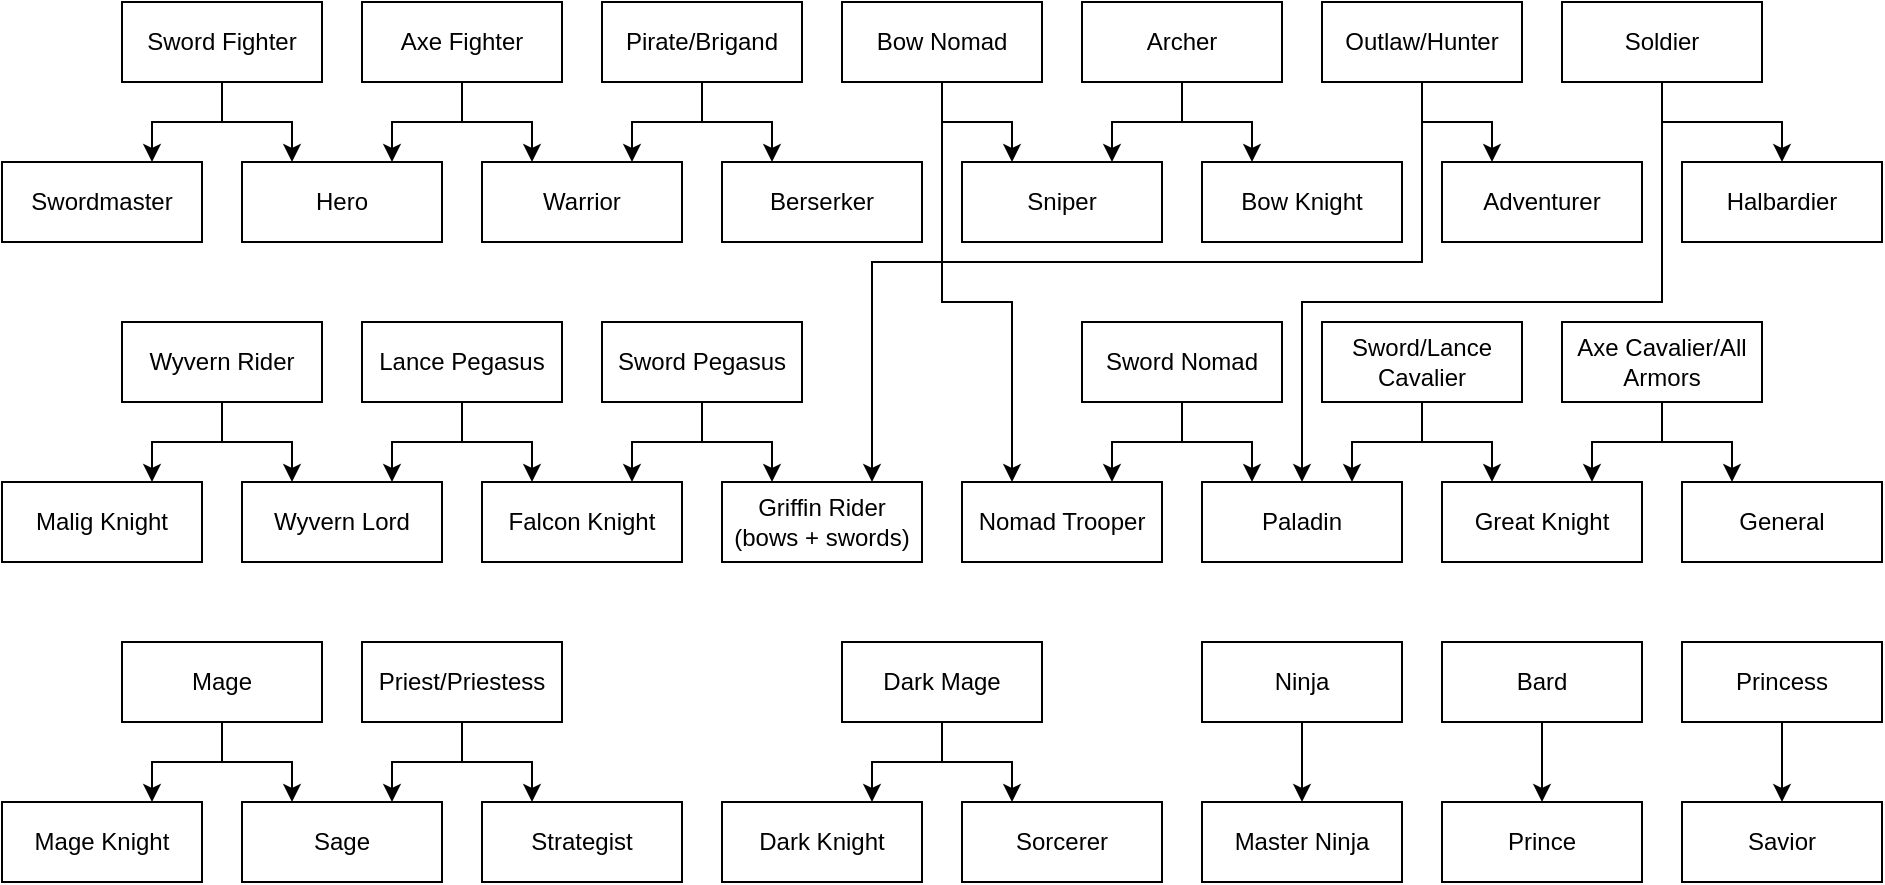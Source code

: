 <mxfile version="24.4.0" type="device">
  <diagram id="XxqG0bQk13wD3dM7bR77" name="Page-1">
    <mxGraphModel dx="1098" dy="820" grid="1" gridSize="10" guides="1" tooltips="1" connect="1" arrows="1" fold="1" page="1" pageScale="1" pageWidth="1100" pageHeight="850" math="0" shadow="0">
      <root>
        <mxCell id="0" />
        <mxCell id="1" parent="0" />
        <mxCell id="kZJEnrz8YEluNi5q1bV1-3" value="" style="edgeStyle=orthogonalEdgeStyle;rounded=0;orthogonalLoop=1;jettySize=auto;html=1;entryX=0.75;entryY=0;entryDx=0;entryDy=0;" parent="1" source="kZJEnrz8YEluNi5q1bV1-1" target="kZJEnrz8YEluNi5q1bV1-2" edge="1">
          <mxGeometry relative="1" as="geometry" />
        </mxCell>
        <mxCell id="kZJEnrz8YEluNi5q1bV1-5" style="edgeStyle=orthogonalEdgeStyle;rounded=0;orthogonalLoop=1;jettySize=auto;html=1;exitX=0.5;exitY=1;exitDx=0;exitDy=0;entryX=0.25;entryY=0;entryDx=0;entryDy=0;" parent="1" source="kZJEnrz8YEluNi5q1bV1-1" target="kZJEnrz8YEluNi5q1bV1-4" edge="1">
          <mxGeometry relative="1" as="geometry" />
        </mxCell>
        <mxCell id="kZJEnrz8YEluNi5q1bV1-1" value="Sword Fighter" style="rounded=0;whiteSpace=wrap;html=1;" parent="1" vertex="1">
          <mxGeometry x="70" y="10" width="100" height="40" as="geometry" />
        </mxCell>
        <mxCell id="kZJEnrz8YEluNi5q1bV1-2" value="Swordmaster" style="rounded=0;whiteSpace=wrap;html=1;" parent="1" vertex="1">
          <mxGeometry x="10" y="90" width="100" height="40" as="geometry" />
        </mxCell>
        <mxCell id="kZJEnrz8YEluNi5q1bV1-4" value="Hero" style="rounded=0;whiteSpace=wrap;html=1;" parent="1" vertex="1">
          <mxGeometry x="130" y="90" width="100" height="40" as="geometry" />
        </mxCell>
        <mxCell id="kZJEnrz8YEluNi5q1bV1-7" style="edgeStyle=orthogonalEdgeStyle;rounded=0;orthogonalLoop=1;jettySize=auto;html=1;exitX=0.5;exitY=1;exitDx=0;exitDy=0;entryX=0.75;entryY=0;entryDx=0;entryDy=0;" parent="1" source="kZJEnrz8YEluNi5q1bV1-6" target="kZJEnrz8YEluNi5q1bV1-4" edge="1">
          <mxGeometry relative="1" as="geometry" />
        </mxCell>
        <mxCell id="kZJEnrz8YEluNi5q1bV1-9" style="edgeStyle=orthogonalEdgeStyle;rounded=0;orthogonalLoop=1;jettySize=auto;html=1;exitX=0.5;exitY=1;exitDx=0;exitDy=0;entryX=0.25;entryY=0;entryDx=0;entryDy=0;" parent="1" source="kZJEnrz8YEluNi5q1bV1-6" target="kZJEnrz8YEluNi5q1bV1-8" edge="1">
          <mxGeometry relative="1" as="geometry" />
        </mxCell>
        <mxCell id="kZJEnrz8YEluNi5q1bV1-6" value="Axe Fighter" style="rounded=0;whiteSpace=wrap;html=1;" parent="1" vertex="1">
          <mxGeometry x="190" y="10" width="100" height="40" as="geometry" />
        </mxCell>
        <mxCell id="kZJEnrz8YEluNi5q1bV1-8" value="Warrior" style="rounded=0;whiteSpace=wrap;html=1;" parent="1" vertex="1">
          <mxGeometry x="250" y="90" width="100" height="40" as="geometry" />
        </mxCell>
        <mxCell id="kZJEnrz8YEluNi5q1bV1-11" style="edgeStyle=orthogonalEdgeStyle;rounded=0;orthogonalLoop=1;jettySize=auto;html=1;entryX=0.75;entryY=0;entryDx=0;entryDy=0;" parent="1" source="kZJEnrz8YEluNi5q1bV1-10" target="kZJEnrz8YEluNi5q1bV1-8" edge="1">
          <mxGeometry relative="1" as="geometry" />
        </mxCell>
        <mxCell id="kZJEnrz8YEluNi5q1bV1-13" style="edgeStyle=orthogonalEdgeStyle;rounded=0;orthogonalLoop=1;jettySize=auto;html=1;exitX=0.5;exitY=1;exitDx=0;exitDy=0;entryX=0.25;entryY=0;entryDx=0;entryDy=0;" parent="1" source="kZJEnrz8YEluNi5q1bV1-10" target="kZJEnrz8YEluNi5q1bV1-12" edge="1">
          <mxGeometry relative="1" as="geometry" />
        </mxCell>
        <mxCell id="kZJEnrz8YEluNi5q1bV1-10" value="Pirate/Brigand" style="rounded=0;whiteSpace=wrap;html=1;" parent="1" vertex="1">
          <mxGeometry x="310" y="10" width="100" height="40" as="geometry" />
        </mxCell>
        <mxCell id="kZJEnrz8YEluNi5q1bV1-12" value="Berserker" style="rounded=0;whiteSpace=wrap;html=1;" parent="1" vertex="1">
          <mxGeometry x="370" y="90" width="100" height="40" as="geometry" />
        </mxCell>
        <mxCell id="kZJEnrz8YEluNi5q1bV1-28" value="" style="edgeStyle=orthogonalEdgeStyle;rounded=0;orthogonalLoop=1;jettySize=auto;html=1;entryX=0.75;entryY=0;entryDx=0;entryDy=0;" parent="1" source="kZJEnrz8YEluNi5q1bV1-30" target="kZJEnrz8YEluNi5q1bV1-31" edge="1">
          <mxGeometry relative="1" as="geometry" />
        </mxCell>
        <mxCell id="kZJEnrz8YEluNi5q1bV1-29" style="edgeStyle=orthogonalEdgeStyle;rounded=0;orthogonalLoop=1;jettySize=auto;html=1;exitX=0.5;exitY=1;exitDx=0;exitDy=0;entryX=0.25;entryY=0;entryDx=0;entryDy=0;" parent="1" source="kZJEnrz8YEluNi5q1bV1-30" target="kZJEnrz8YEluNi5q1bV1-32" edge="1">
          <mxGeometry relative="1" as="geometry" />
        </mxCell>
        <mxCell id="kZJEnrz8YEluNi5q1bV1-30" value="Archer" style="rounded=0;whiteSpace=wrap;html=1;" parent="1" vertex="1">
          <mxGeometry x="550" y="10" width="100" height="40" as="geometry" />
        </mxCell>
        <mxCell id="kZJEnrz8YEluNi5q1bV1-31" value="Sniper" style="rounded=0;whiteSpace=wrap;html=1;" parent="1" vertex="1">
          <mxGeometry x="490" y="90" width="100" height="40" as="geometry" />
        </mxCell>
        <mxCell id="kZJEnrz8YEluNi5q1bV1-32" value="Bow Knight" style="rounded=0;whiteSpace=wrap;html=1;" parent="1" vertex="1">
          <mxGeometry x="610" y="90" width="100" height="40" as="geometry" />
        </mxCell>
        <mxCell id="kZJEnrz8YEluNi5q1bV1-34" style="edgeStyle=orthogonalEdgeStyle;rounded=0;orthogonalLoop=1;jettySize=auto;html=1;exitX=0.5;exitY=1;exitDx=0;exitDy=0;entryX=0.25;entryY=0;entryDx=0;entryDy=0;" parent="1" source="kZJEnrz8YEluNi5q1bV1-35" target="kZJEnrz8YEluNi5q1bV1-36" edge="1">
          <mxGeometry relative="1" as="geometry">
            <mxPoint x="755" y="120" as="targetPoint" />
          </mxGeometry>
        </mxCell>
        <mxCell id="hzCM02bEtrWuwb_C7kWd-1" style="edgeStyle=orthogonalEdgeStyle;rounded=0;orthogonalLoop=1;jettySize=auto;html=1;exitX=0.5;exitY=1;exitDx=0;exitDy=0;entryX=0.75;entryY=0;entryDx=0;entryDy=0;" edge="1" parent="1" source="kZJEnrz8YEluNi5q1bV1-35" target="kZJEnrz8YEluNi5q1bV1-39">
          <mxGeometry relative="1" as="geometry">
            <Array as="points">
              <mxPoint x="720" y="140" />
              <mxPoint x="445" y="140" />
            </Array>
          </mxGeometry>
        </mxCell>
        <mxCell id="kZJEnrz8YEluNi5q1bV1-35" value="Outlaw/Hunter" style="rounded=0;whiteSpace=wrap;html=1;" parent="1" vertex="1">
          <mxGeometry x="670" y="10" width="100" height="40" as="geometry" />
        </mxCell>
        <mxCell id="kZJEnrz8YEluNi5q1bV1-36" value="Adventurer" style="rounded=0;whiteSpace=wrap;html=1;" parent="1" vertex="1">
          <mxGeometry x="730" y="90" width="100" height="40" as="geometry" />
        </mxCell>
        <mxCell id="kZJEnrz8YEluNi5q1bV1-55" style="edgeStyle=orthogonalEdgeStyle;rounded=0;orthogonalLoop=1;jettySize=auto;html=1;exitX=0.5;exitY=1;exitDx=0;exitDy=0;entryX=0.25;entryY=0;entryDx=0;entryDy=0;" parent="1" source="kZJEnrz8YEluNi5q1bV1-37" target="kZJEnrz8YEluNi5q1bV1-40" edge="1">
          <mxGeometry relative="1" as="geometry">
            <Array as="points">
              <mxPoint x="480" y="160" />
              <mxPoint x="515" y="160" />
            </Array>
          </mxGeometry>
        </mxCell>
        <mxCell id="kZJEnrz8YEluNi5q1bV1-120" style="edgeStyle=orthogonalEdgeStyle;rounded=0;orthogonalLoop=1;jettySize=auto;html=1;exitX=0.5;exitY=1;exitDx=0;exitDy=0;entryX=0.25;entryY=0;entryDx=0;entryDy=0;" parent="1" source="kZJEnrz8YEluNi5q1bV1-37" target="kZJEnrz8YEluNi5q1bV1-31" edge="1">
          <mxGeometry relative="1" as="geometry" />
        </mxCell>
        <mxCell id="kZJEnrz8YEluNi5q1bV1-37" value="Bow Nomad" style="rounded=0;whiteSpace=wrap;html=1;" parent="1" vertex="1">
          <mxGeometry x="430" y="10" width="100" height="40" as="geometry" />
        </mxCell>
        <mxCell id="kZJEnrz8YEluNi5q1bV1-39" value="Griffin Rider (bows + swords)" style="rounded=0;whiteSpace=wrap;html=1;" parent="1" vertex="1">
          <mxGeometry x="370" y="250" width="100" height="40" as="geometry" />
        </mxCell>
        <mxCell id="kZJEnrz8YEluNi5q1bV1-40" value="Nomad Trooper" style="rounded=0;whiteSpace=wrap;html=1;" parent="1" vertex="1">
          <mxGeometry x="490" y="250" width="100" height="40" as="geometry" />
        </mxCell>
        <mxCell id="kZJEnrz8YEluNi5q1bV1-43" style="edgeStyle=orthogonalEdgeStyle;rounded=0;orthogonalLoop=1;jettySize=auto;html=1;entryX=0.75;entryY=0;entryDx=0;entryDy=0;" parent="1" source="kZJEnrz8YEluNi5q1bV1-42" target="kZJEnrz8YEluNi5q1bV1-40" edge="1">
          <mxGeometry relative="1" as="geometry" />
        </mxCell>
        <mxCell id="kZJEnrz8YEluNi5q1bV1-44" style="edgeStyle=orthogonalEdgeStyle;rounded=0;orthogonalLoop=1;jettySize=auto;html=1;entryX=0.25;entryY=0;entryDx=0;entryDy=0;" parent="1" source="kZJEnrz8YEluNi5q1bV1-42" target="kZJEnrz8YEluNi5q1bV1-45" edge="1">
          <mxGeometry relative="1" as="geometry">
            <mxPoint x="625" y="260" as="targetPoint" />
          </mxGeometry>
        </mxCell>
        <mxCell id="kZJEnrz8YEluNi5q1bV1-42" value="Sword Nomad" style="rounded=0;whiteSpace=wrap;html=1;" parent="1" vertex="1">
          <mxGeometry x="550" y="170" width="100" height="40" as="geometry" />
        </mxCell>
        <mxCell id="kZJEnrz8YEluNi5q1bV1-45" value="Paladin" style="rounded=0;whiteSpace=wrap;html=1;" parent="1" vertex="1">
          <mxGeometry x="610" y="250" width="100" height="40" as="geometry" />
        </mxCell>
        <mxCell id="kZJEnrz8YEluNi5q1bV1-54" value="Falcon Knight" style="rounded=0;whiteSpace=wrap;html=1;" parent="1" vertex="1">
          <mxGeometry x="250" y="250" width="100" height="40" as="geometry" />
        </mxCell>
        <mxCell id="kZJEnrz8YEluNi5q1bV1-57" style="edgeStyle=orthogonalEdgeStyle;rounded=0;orthogonalLoop=1;jettySize=auto;html=1;exitX=0.5;exitY=1;exitDx=0;exitDy=0;entryX=0.75;entryY=0;entryDx=0;entryDy=0;" parent="1" source="kZJEnrz8YEluNi5q1bV1-56" target="kZJEnrz8YEluNi5q1bV1-45" edge="1">
          <mxGeometry relative="1" as="geometry" />
        </mxCell>
        <mxCell id="kZJEnrz8YEluNi5q1bV1-61" style="edgeStyle=orthogonalEdgeStyle;rounded=0;orthogonalLoop=1;jettySize=auto;html=1;exitX=0.5;exitY=1;exitDx=0;exitDy=0;entryX=0.25;entryY=0;entryDx=0;entryDy=0;" parent="1" source="kZJEnrz8YEluNi5q1bV1-56" target="kZJEnrz8YEluNi5q1bV1-59" edge="1">
          <mxGeometry relative="1" as="geometry" />
        </mxCell>
        <mxCell id="kZJEnrz8YEluNi5q1bV1-56" value="Sword/Lance Cavalier" style="rounded=0;whiteSpace=wrap;html=1;" parent="1" vertex="1">
          <mxGeometry x="670" y="170" width="100" height="40" as="geometry" />
        </mxCell>
        <mxCell id="kZJEnrz8YEluNi5q1bV1-62" style="edgeStyle=orthogonalEdgeStyle;rounded=0;orthogonalLoop=1;jettySize=auto;html=1;entryX=0.75;entryY=0;entryDx=0;entryDy=0;" parent="1" source="kZJEnrz8YEluNi5q1bV1-58" target="kZJEnrz8YEluNi5q1bV1-59" edge="1">
          <mxGeometry relative="1" as="geometry" />
        </mxCell>
        <mxCell id="kZJEnrz8YEluNi5q1bV1-65" style="edgeStyle=orthogonalEdgeStyle;rounded=0;orthogonalLoop=1;jettySize=auto;html=1;exitX=0.5;exitY=1;exitDx=0;exitDy=0;entryX=0.25;entryY=0;entryDx=0;entryDy=0;" parent="1" source="kZJEnrz8YEluNi5q1bV1-58" target="kZJEnrz8YEluNi5q1bV1-64" edge="1">
          <mxGeometry relative="1" as="geometry" />
        </mxCell>
        <mxCell id="kZJEnrz8YEluNi5q1bV1-58" value="Axe Cavalier/All Armors" style="rounded=0;whiteSpace=wrap;html=1;" parent="1" vertex="1">
          <mxGeometry x="790" y="170" width="100" height="40" as="geometry" />
        </mxCell>
        <mxCell id="kZJEnrz8YEluNi5q1bV1-59" value="Great Knight" style="rounded=0;whiteSpace=wrap;html=1;" parent="1" vertex="1">
          <mxGeometry x="730" y="250" width="100" height="40" as="geometry" />
        </mxCell>
        <mxCell id="kZJEnrz8YEluNi5q1bV1-64" value="General" style="rounded=0;whiteSpace=wrap;html=1;" parent="1" vertex="1">
          <mxGeometry x="850" y="250" width="100" height="40" as="geometry" />
        </mxCell>
        <mxCell id="kZJEnrz8YEluNi5q1bV1-112" style="edgeStyle=orthogonalEdgeStyle;rounded=0;orthogonalLoop=1;jettySize=auto;html=1;exitX=0.5;exitY=1;exitDx=0;exitDy=0;entryX=0.75;entryY=0;entryDx=0;entryDy=0;" parent="1" source="kZJEnrz8YEluNi5q1bV1-67" target="kZJEnrz8YEluNi5q1bV1-54" edge="1">
          <mxGeometry relative="1" as="geometry" />
        </mxCell>
        <mxCell id="kZJEnrz8YEluNi5q1bV1-113" style="edgeStyle=orthogonalEdgeStyle;rounded=0;orthogonalLoop=1;jettySize=auto;html=1;exitX=0.5;exitY=1;exitDx=0;exitDy=0;entryX=0.25;entryY=0;entryDx=0;entryDy=0;" parent="1" source="kZJEnrz8YEluNi5q1bV1-67" target="kZJEnrz8YEluNi5q1bV1-39" edge="1">
          <mxGeometry relative="1" as="geometry" />
        </mxCell>
        <mxCell id="kZJEnrz8YEluNi5q1bV1-67" value="Sword Pegasus" style="rounded=0;whiteSpace=wrap;html=1;" parent="1" vertex="1">
          <mxGeometry x="310" y="170" width="100" height="40" as="geometry" />
        </mxCell>
        <mxCell id="kZJEnrz8YEluNi5q1bV1-70" value="Wyvern Lord" style="rounded=0;whiteSpace=wrap;html=1;" parent="1" vertex="1">
          <mxGeometry x="130" y="250" width="100" height="40" as="geometry" />
        </mxCell>
        <mxCell id="kZJEnrz8YEluNi5q1bV1-73" style="edgeStyle=orthogonalEdgeStyle;rounded=0;orthogonalLoop=1;jettySize=auto;html=1;entryX=0.25;entryY=0;entryDx=0;entryDy=0;" parent="1" source="kZJEnrz8YEluNi5q1bV1-72" target="kZJEnrz8YEluNi5q1bV1-70" edge="1">
          <mxGeometry relative="1" as="geometry">
            <Array as="points">
              <mxPoint x="120" y="230" />
              <mxPoint x="155" y="230" />
            </Array>
          </mxGeometry>
        </mxCell>
        <mxCell id="kZJEnrz8YEluNi5q1bV1-75" style="edgeStyle=orthogonalEdgeStyle;rounded=0;orthogonalLoop=1;jettySize=auto;html=1;exitX=0.5;exitY=1;exitDx=0;exitDy=0;entryX=0.75;entryY=0;entryDx=0;entryDy=0;" parent="1" source="kZJEnrz8YEluNi5q1bV1-72" target="kZJEnrz8YEluNi5q1bV1-74" edge="1">
          <mxGeometry relative="1" as="geometry" />
        </mxCell>
        <mxCell id="kZJEnrz8YEluNi5q1bV1-72" value="Wyvern Rider" style="rounded=0;whiteSpace=wrap;html=1;" parent="1" vertex="1">
          <mxGeometry x="70" y="170" width="100" height="40" as="geometry" />
        </mxCell>
        <mxCell id="kZJEnrz8YEluNi5q1bV1-74" value="Malig Knight" style="rounded=0;whiteSpace=wrap;html=1;" parent="1" vertex="1">
          <mxGeometry x="10" y="250" width="100" height="40" as="geometry" />
        </mxCell>
        <mxCell id="kZJEnrz8YEluNi5q1bV1-82" style="edgeStyle=orthogonalEdgeStyle;rounded=0;orthogonalLoop=1;jettySize=auto;html=1;exitX=0.5;exitY=1;exitDx=0;exitDy=0;entryX=0.75;entryY=0;entryDx=0;entryDy=0;" parent="1" source="kZJEnrz8YEluNi5q1bV1-76" target="kZJEnrz8YEluNi5q1bV1-79" edge="1">
          <mxGeometry relative="1" as="geometry" />
        </mxCell>
        <mxCell id="kZJEnrz8YEluNi5q1bV1-83" style="edgeStyle=orthogonalEdgeStyle;rounded=0;orthogonalLoop=1;jettySize=auto;html=1;exitX=0.5;exitY=1;exitDx=0;exitDy=0;entryX=0.25;entryY=0;entryDx=0;entryDy=0;" parent="1" source="kZJEnrz8YEluNi5q1bV1-76" target="kZJEnrz8YEluNi5q1bV1-80" edge="1">
          <mxGeometry relative="1" as="geometry" />
        </mxCell>
        <mxCell id="kZJEnrz8YEluNi5q1bV1-76" value="Mage" style="rounded=0;whiteSpace=wrap;html=1;" parent="1" vertex="1">
          <mxGeometry x="70" y="330" width="100" height="40" as="geometry" />
        </mxCell>
        <mxCell id="kZJEnrz8YEluNi5q1bV1-84" style="edgeStyle=orthogonalEdgeStyle;rounded=0;orthogonalLoop=1;jettySize=auto;html=1;exitX=0.5;exitY=1;exitDx=0;exitDy=0;entryX=0.75;entryY=0;entryDx=0;entryDy=0;" parent="1" source="kZJEnrz8YEluNi5q1bV1-77" target="kZJEnrz8YEluNi5q1bV1-80" edge="1">
          <mxGeometry relative="1" as="geometry" />
        </mxCell>
        <mxCell id="kZJEnrz8YEluNi5q1bV1-86" style="edgeStyle=orthogonalEdgeStyle;rounded=0;orthogonalLoop=1;jettySize=auto;html=1;exitX=0.5;exitY=1;exitDx=0;exitDy=0;entryX=0.25;entryY=0;entryDx=0;entryDy=0;" parent="1" source="kZJEnrz8YEluNi5q1bV1-77" target="kZJEnrz8YEluNi5q1bV1-85" edge="1">
          <mxGeometry relative="1" as="geometry" />
        </mxCell>
        <mxCell id="kZJEnrz8YEluNi5q1bV1-77" value="Priest/Priestess" style="rounded=0;whiteSpace=wrap;html=1;" parent="1" vertex="1">
          <mxGeometry x="190" y="330" width="100" height="40" as="geometry" />
        </mxCell>
        <mxCell id="kZJEnrz8YEluNi5q1bV1-79" value="Mage Knight" style="rounded=0;whiteSpace=wrap;html=1;" parent="1" vertex="1">
          <mxGeometry x="10" y="410" width="100" height="40" as="geometry" />
        </mxCell>
        <mxCell id="kZJEnrz8YEluNi5q1bV1-80" value="Sage" style="rounded=0;whiteSpace=wrap;html=1;" parent="1" vertex="1">
          <mxGeometry x="130" y="410" width="100" height="40" as="geometry" />
        </mxCell>
        <mxCell id="kZJEnrz8YEluNi5q1bV1-85" value="Strategist" style="rounded=0;whiteSpace=wrap;html=1;" parent="1" vertex="1">
          <mxGeometry x="250" y="410" width="100" height="40" as="geometry" />
        </mxCell>
        <mxCell id="kZJEnrz8YEluNi5q1bV1-90" style="edgeStyle=orthogonalEdgeStyle;rounded=0;orthogonalLoop=1;jettySize=auto;html=1;entryX=0.75;entryY=0;entryDx=0;entryDy=0;" parent="1" source="kZJEnrz8YEluNi5q1bV1-87" target="kZJEnrz8YEluNi5q1bV1-88" edge="1">
          <mxGeometry relative="1" as="geometry" />
        </mxCell>
        <mxCell id="kZJEnrz8YEluNi5q1bV1-91" style="edgeStyle=orthogonalEdgeStyle;rounded=0;orthogonalLoop=1;jettySize=auto;html=1;exitX=0.5;exitY=1;exitDx=0;exitDy=0;entryX=0.25;entryY=0;entryDx=0;entryDy=0;" parent="1" source="kZJEnrz8YEluNi5q1bV1-87" target="kZJEnrz8YEluNi5q1bV1-89" edge="1">
          <mxGeometry relative="1" as="geometry" />
        </mxCell>
        <mxCell id="kZJEnrz8YEluNi5q1bV1-87" value="Dark Mage" style="rounded=0;whiteSpace=wrap;html=1;" parent="1" vertex="1">
          <mxGeometry x="430" y="330" width="100" height="40" as="geometry" />
        </mxCell>
        <mxCell id="kZJEnrz8YEluNi5q1bV1-88" value="Dark Knight" style="rounded=0;whiteSpace=wrap;html=1;" parent="1" vertex="1">
          <mxGeometry x="370" y="410" width="100" height="40" as="geometry" />
        </mxCell>
        <mxCell id="kZJEnrz8YEluNi5q1bV1-89" value="Sorcerer" style="rounded=0;whiteSpace=wrap;html=1;" parent="1" vertex="1">
          <mxGeometry x="490" y="410" width="100" height="40" as="geometry" />
        </mxCell>
        <mxCell id="kZJEnrz8YEluNi5q1bV1-95" style="edgeStyle=orthogonalEdgeStyle;rounded=0;orthogonalLoop=1;jettySize=auto;html=1;exitX=0.5;exitY=1;exitDx=0;exitDy=0;" parent="1" source="kZJEnrz8YEluNi5q1bV1-93" target="kZJEnrz8YEluNi5q1bV1-94" edge="1">
          <mxGeometry relative="1" as="geometry" />
        </mxCell>
        <mxCell id="kZJEnrz8YEluNi5q1bV1-93" value="Ninja" style="rounded=0;whiteSpace=wrap;html=1;" parent="1" vertex="1">
          <mxGeometry x="610" y="330" width="100" height="40" as="geometry" />
        </mxCell>
        <mxCell id="kZJEnrz8YEluNi5q1bV1-94" value="Master Ninja" style="rounded=0;whiteSpace=wrap;html=1;" parent="1" vertex="1">
          <mxGeometry x="610" y="410" width="100" height="40" as="geometry" />
        </mxCell>
        <mxCell id="kZJEnrz8YEluNi5q1bV1-98" style="edgeStyle=orthogonalEdgeStyle;rounded=0;orthogonalLoop=1;jettySize=auto;html=1;exitX=0.5;exitY=1;exitDx=0;exitDy=0;" parent="1" source="kZJEnrz8YEluNi5q1bV1-96" target="kZJEnrz8YEluNi5q1bV1-97" edge="1">
          <mxGeometry relative="1" as="geometry" />
        </mxCell>
        <mxCell id="kZJEnrz8YEluNi5q1bV1-96" value="Bard" style="rounded=0;whiteSpace=wrap;html=1;" parent="1" vertex="1">
          <mxGeometry x="730" y="330" width="100" height="40" as="geometry" />
        </mxCell>
        <mxCell id="kZJEnrz8YEluNi5q1bV1-97" value="Prince" style="rounded=0;whiteSpace=wrap;html=1;" parent="1" vertex="1">
          <mxGeometry x="730" y="410" width="100" height="40" as="geometry" />
        </mxCell>
        <mxCell id="kZJEnrz8YEluNi5q1bV1-101" style="edgeStyle=orthogonalEdgeStyle;rounded=0;orthogonalLoop=1;jettySize=auto;html=1;exitX=0.5;exitY=1;exitDx=0;exitDy=0;" parent="1" source="kZJEnrz8YEluNi5q1bV1-99" target="kZJEnrz8YEluNi5q1bV1-100" edge="1">
          <mxGeometry relative="1" as="geometry" />
        </mxCell>
        <mxCell id="kZJEnrz8YEluNi5q1bV1-99" value="Princess" style="rounded=0;whiteSpace=wrap;html=1;" parent="1" vertex="1">
          <mxGeometry x="850" y="330" width="100" height="40" as="geometry" />
        </mxCell>
        <mxCell id="kZJEnrz8YEluNi5q1bV1-100" value="Savior" style="rounded=0;whiteSpace=wrap;html=1;" parent="1" vertex="1">
          <mxGeometry x="850" y="410" width="100" height="40" as="geometry" />
        </mxCell>
        <mxCell id="kZJEnrz8YEluNi5q1bV1-104" style="edgeStyle=orthogonalEdgeStyle;rounded=0;orthogonalLoop=1;jettySize=auto;html=1;exitX=0.5;exitY=1;exitDx=0;exitDy=0;entryX=0.5;entryY=0;entryDx=0;entryDy=0;" parent="1" source="kZJEnrz8YEluNi5q1bV1-102" target="kZJEnrz8YEluNi5q1bV1-103" edge="1">
          <mxGeometry relative="1" as="geometry" />
        </mxCell>
        <mxCell id="kZJEnrz8YEluNi5q1bV1-105" style="edgeStyle=orthogonalEdgeStyle;rounded=0;orthogonalLoop=1;jettySize=auto;html=1;exitX=0.5;exitY=1;exitDx=0;exitDy=0;entryX=0.5;entryY=0;entryDx=0;entryDy=0;" parent="1" source="kZJEnrz8YEluNi5q1bV1-102" target="kZJEnrz8YEluNi5q1bV1-45" edge="1">
          <mxGeometry relative="1" as="geometry">
            <Array as="points">
              <mxPoint x="840" y="160" />
              <mxPoint x="660" y="160" />
            </Array>
          </mxGeometry>
        </mxCell>
        <mxCell id="kZJEnrz8YEluNi5q1bV1-102" value="Soldier" style="rounded=0;whiteSpace=wrap;html=1;" parent="1" vertex="1">
          <mxGeometry x="790" y="10" width="100" height="40" as="geometry" />
        </mxCell>
        <mxCell id="kZJEnrz8YEluNi5q1bV1-103" value="Halbardier" style="rounded=0;whiteSpace=wrap;html=1;" parent="1" vertex="1">
          <mxGeometry x="850" y="90" width="100" height="40" as="geometry" />
        </mxCell>
        <mxCell id="kZJEnrz8YEluNi5q1bV1-118" style="edgeStyle=orthogonalEdgeStyle;rounded=0;orthogonalLoop=1;jettySize=auto;html=1;entryX=0.25;entryY=0;entryDx=0;entryDy=0;" parent="1" source="kZJEnrz8YEluNi5q1bV1-117" target="kZJEnrz8YEluNi5q1bV1-54" edge="1">
          <mxGeometry relative="1" as="geometry" />
        </mxCell>
        <mxCell id="kZJEnrz8YEluNi5q1bV1-121" style="edgeStyle=orthogonalEdgeStyle;rounded=0;orthogonalLoop=1;jettySize=auto;html=1;exitX=0.5;exitY=1;exitDx=0;exitDy=0;entryX=0.75;entryY=0;entryDx=0;entryDy=0;" parent="1" source="kZJEnrz8YEluNi5q1bV1-117" target="kZJEnrz8YEluNi5q1bV1-70" edge="1">
          <mxGeometry relative="1" as="geometry">
            <Array as="points">
              <mxPoint x="240" y="230" />
              <mxPoint x="205" y="230" />
            </Array>
          </mxGeometry>
        </mxCell>
        <mxCell id="kZJEnrz8YEluNi5q1bV1-117" value="Lance Pegasus" style="rounded=0;whiteSpace=wrap;html=1;" parent="1" vertex="1">
          <mxGeometry x="190" y="170" width="100" height="40" as="geometry" />
        </mxCell>
      </root>
    </mxGraphModel>
  </diagram>
</mxfile>
